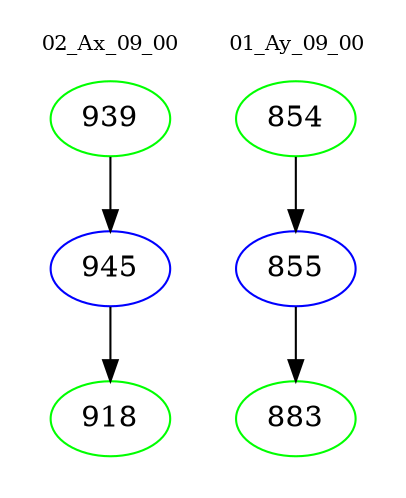 digraph{
subgraph cluster_0 {
color = white
label = "02_Ax_09_00";
fontsize=10;
T0_939 [label="939", color="green"]
T0_939 -> T0_945 [color="black"]
T0_945 [label="945", color="blue"]
T0_945 -> T0_918 [color="black"]
T0_918 [label="918", color="green"]
}
subgraph cluster_1 {
color = white
label = "01_Ay_09_00";
fontsize=10;
T1_854 [label="854", color="green"]
T1_854 -> T1_855 [color="black"]
T1_855 [label="855", color="blue"]
T1_855 -> T1_883 [color="black"]
T1_883 [label="883", color="green"]
}
}
